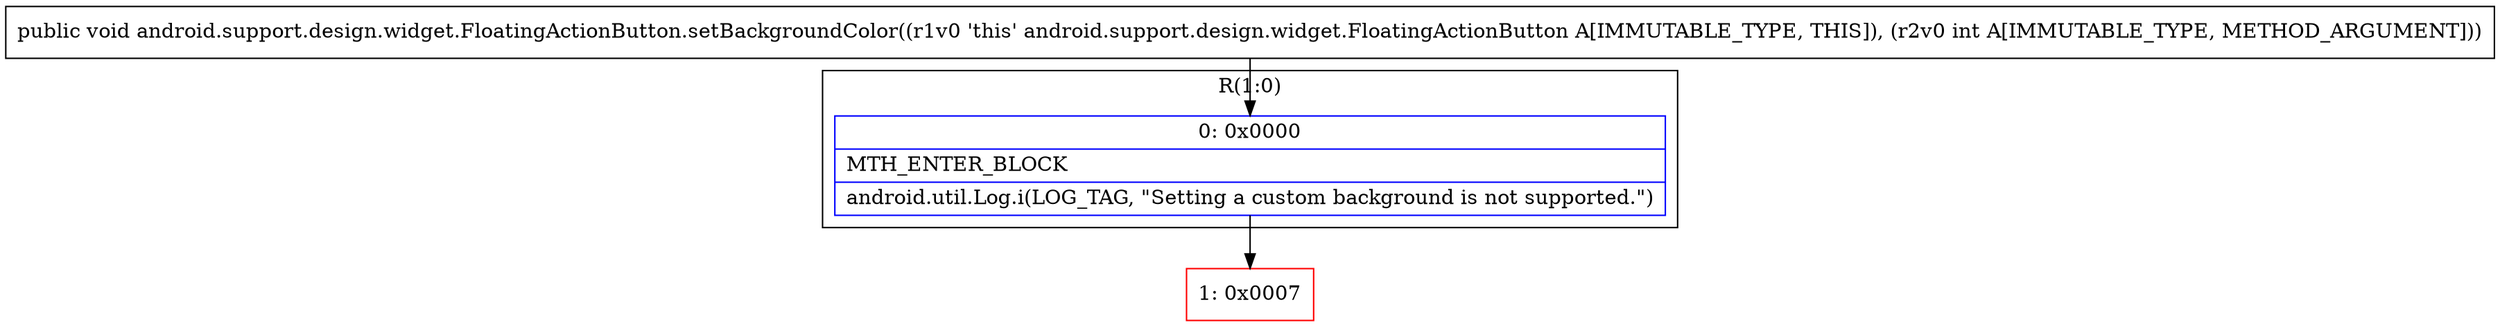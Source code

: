 digraph "CFG forandroid.support.design.widget.FloatingActionButton.setBackgroundColor(I)V" {
subgraph cluster_Region_1586399657 {
label = "R(1:0)";
node [shape=record,color=blue];
Node_0 [shape=record,label="{0\:\ 0x0000|MTH_ENTER_BLOCK\l|android.util.Log.i(LOG_TAG, \"Setting a custom background is not supported.\")\l}"];
}
Node_1 [shape=record,color=red,label="{1\:\ 0x0007}"];
MethodNode[shape=record,label="{public void android.support.design.widget.FloatingActionButton.setBackgroundColor((r1v0 'this' android.support.design.widget.FloatingActionButton A[IMMUTABLE_TYPE, THIS]), (r2v0 int A[IMMUTABLE_TYPE, METHOD_ARGUMENT])) }"];
MethodNode -> Node_0;
Node_0 -> Node_1;
}

